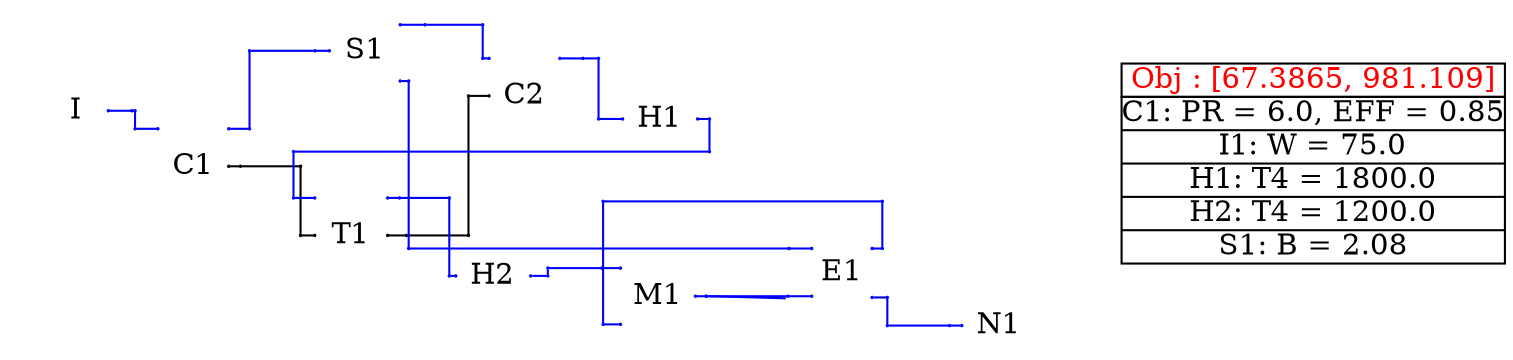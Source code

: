 graph sample24 {
	sizeNode1 [label="" color=white fixedsize=true height=0.01 pos="0,0!" shape=point width=0.01]
	sizeNode2 [label="" color=white fixedsize=true height=0.01 pos="6.777777777777778,2.2816666666666667!" shape=point width=0.01]
	configuration [label="{C1:  PR = 6.0, EFF = 0.85|I1:  W = 75.0|H1:  T4 = 1800.0|H2:  T4 = 1200.0|S1:  B = 2.08}" color=black fixedsize=true height=1.1111111111111112 pos="8.694444444444445,1.1408333333333334!" shape=record width=2.5555555555555554]
	obj [label="Obj : [67.3865, 981.109]" color=black fixedsize=true fontcolor=red height=0.2222222222222222 pos="8.694444444444445,1.8074999999999999!" shape=box width=2.5555555555555554]
	graph [layout=neato overlap=true]
	1 [label="" color=white height=0 image="C:\Users\57725\Desktop\work\component\\I.png" pos="0.4463246487526573,1.6038740878277016!" shape=box width=0]
	"1Label" [label=I color=white fixedsize=true height=0.2222222222222222 pos="0.4463246487526573,1.6038740878277016!" shape=box style=filled width=0.2222222222222222]
	2 [label="" color=white height=0 image="C:\Users\57725\Desktop\work\component\\C.png" pos="1.2280434519413355,1.2336542482552086!" shape=box width=0]
	"2Label" [label=C1 color=white fixedsize=true height=0.2222222222222222 pos="1.2280434519413355,1.2336542482552086!" shape=box style=filled width=0.2222222222222222]
	3 [label="" color=white height=0 image="C:\Users\57725\Desktop\work\component\\T.png" pos="2.2805681874696884,0.7726553206468788!" shape=box width=0]
	"3Label" [label=T1 color=white fixedsize=true height=0.2222222222222222 pos="2.2805681874696884,0.7726553206468788!" shape=box style=filled width=0.2222222222222222]
	4 [label="" color=white height=0 image="C:\Users\57725\Desktop\work\component\\S.png" pos="2.3713006093639146,2.0035419645846173!" shape=box width=0]
	"4Label" [label=S1 color=white fixedsize=true height=0.2222222222222222 pos="2.3713006093639146,2.0035419645846173!" shape=box style=filled width=0.2222222222222222]
	5 [label="" color=white height=0 image="C:\Users\57725\Desktop\work\component\\C.png" pos="3.435755581486025,1.7029222800526855!" shape=box width=0]
	"5Label" [label=C2 color=white fixedsize=true height=0.2222222222222222 pos="3.435755581486025,1.7029222800526855!" shape=box style=filled width=0.2222222222222222]
	6 [label="" color=white height=0 image="C:\Users\57725\Desktop\work\component\\H.png" pos="4.340213671629139,1.54912907441752!" shape=box width=0]
	"6Label" [label=H1 color=white fixedsize=true height=0.2222222222222222 pos="4.340213671629139,1.54912907441752!" shape=box style=filled width=0.2222222222222222]
	7 [label="" color=white height=0 image="C:\Users\57725\Desktop\work\component\\H.png" pos="3.2279201388501617,0.5027629515623349!" shape=box width=0]
	"7Label" [label=H2 color=white fixedsize=true height=0.2222222222222222 pos="3.2279201388501617,0.5027629515623349!" shape=box style=filled width=0.2222222222222222]
	8 [label="" color=white height=0 image="C:\Users\57725\Desktop\work\component\\E.png" pos="5.5520214639231495,0.5258921693415142!" shape=box width=0]
	"8Label" [label=E1 color=white fixedsize=true height=0.2222222222222222 pos="5.5520214639231495,0.5258921693415142!" shape=box style=filled width=0.2222222222222222]
	9 [label="" color=white height=0 image="C:\Users\57725\Desktop\work\component\\M.png" pos="4.32571681582714,0.36741958322978036!" shape=box width=0]
	"9Label" [label=M1 color=white fixedsize=true height=0.2222222222222222 pos="4.32571681582714,0.36741958322978036!" shape=box style=filled width=0.2222222222222222]
	10 [label="" color=white height=0 image="C:\Users\57725\Desktop\work\component\\N.png" pos="6.601694123690188,0.17167322346361066!" shape=box width=0]
	"10Label" [label=N1 color=white fixedsize=true height=0.2222222222222222 pos="6.601694123690188,0.17167322346361066!" shape=box style=filled width=0.2222222222222222]
	"1_e" [label="" color=blue fixedsize=true height=0.01 pos="0.6616024265304351,1.6038740878277016!" shape=point width=0.01]
	"1s_e" [label="" color=blue fixedsize=true height=0.01 pos="0.8184810687759727,1.6038740878277016!" shape=point width=0.01]
	"1_e" -- "1s_e" [color=blue]
	C1_nw [label="" color=blue fixedsize=true height=0.01 pos="0.9919323408302243,1.483612581588542!" shape=point width=0.01]
	C1t_nw [label="" color=blue fixedsize=true height=0.01 pos="0.8396095627706807,1.483612581588542!" shape=point width=0.01]
	C1_nw -- C1t_nw [color=blue]
	blankNode221 [label="" color=blue fixedsize=true height=0.01 pos="0.8396095627706807,1.6038740878277016!" shape=point width=0.01]
	"1s_e" -- blankNode221 [color=blue]
	blankNode221 -- C1t_nw [color=blue]
	C1_e [label="" color=black fixedsize=true height=0.01 pos="1.4641545630524466,1.2336542482552086!" shape=point width=0.01]
	C1s_e [label="" color=black fixedsize=true height=0.01 pos="1.5419633901130376,1.2336542482552086!" shape=point width=0.01]
	C1_e -- C1s_e [color=black]
	T1_w [label="" color=black fixedsize=true height=0.01 pos="2.037512631914133,0.7726553206468788!" shape=point width=0.01]
	T1t_w [label="" color=black fixedsize=true height=0.01 pos="1.9430718098795912,0.7726553206468788!" shape=point width=0.01]
	T1_w -- T1t_w [color=black]
	blankNode222 [label="" color=black fixedsize=true height=0.01 pos="1.9430718098795912,1.2336542482552086!" shape=point width=0.01]
	C1s_e -- blankNode222 [color=black]
	blankNode222 -- T1t_w [color=black]
	C1_ne [label="" color=blue fixedsize=true height=0.01 pos="1.4641545630524466,1.483612581588542!" shape=point width=0.01]
	C1s_ne [label="" color=blue fixedsize=true height=0.01 pos="1.6029731159042535,1.483612581588542!" shape=point width=0.01]
	C1_ne -- C1s_ne [color=blue]
	S1_w [label="" color=blue fixedsize=true height=0.01 pos="2.1351894982528035,2.0035419645846173!" shape=point width=0.01]
	S1t_w [label="" color=blue fixedsize=true height=0.01 pos="2.0380034600754584,2.0035419645846173!" shape=point width=0.01]
	S1_w -- S1t_w [color=blue]
	blankNode223 [label="" color=blue fixedsize=true height=0.01 pos="1.6029731159042535,2.0035419645846173!" shape=point width=0.01]
	C1s_ne -- blankNode223 [color=blue]
	blankNode223 -- S1t_w [color=blue]
	C2_ne [label="" color=blue fixedsize=true height=0.01 pos="3.6718666925971366,1.9529222800526855!" shape=point width=0.01]
	C2s_ne [label="" color=blue fixedsize=true height=0.01 pos="3.827212664949597,1.9529222800526855!" shape=point width=0.01]
	C2_ne -- C2s_ne [color=blue]
	H1_w [label="" color=blue fixedsize=true height=0.01 pos="4.090213671629139,1.54912907441752!" shape=point width=0.01]
	H1t_w [label="" color=blue fixedsize=true height=0.01 pos="3.929738924950082,1.54912907441752!" shape=point width=0.01]
	H1_w -- H1t_w [color=blue]
	blankNode224 [label="" color=blue fixedsize=true height=0.01 pos="3.929738924950082,1.9529222800526855!" shape=point width=0.01]
	C2s_ne -- blankNode224 [color=blue]
	blankNode224 -- H1t_w [color=blue]
	T1_e [label="" color=black fixedsize=true height=0.01 pos="2.523623743025244,0.7726553206468788!" shape=point width=0.01]
	T1s_e [label="" color=black fixedsize=true height=0.01 pos="2.648753181672989,0.7726553206468788!" shape=point width=0.01]
	T1_e -- T1s_e [color=black]
	C2_w [label="" color=black fixedsize=true height=0.01 pos="3.199644470374914,1.7029222800526855!" shape=point width=0.01]
	C2t_w [label="" color=black fixedsize=true height=0.01 pos="3.062645443106276,1.7029222800526855!" shape=point width=0.01]
	C2_w -- C2t_w [color=black]
	blankNode225 [label="" color=black fixedsize=true height=0.01 pos="3.062645443106276,0.7726553206468788!" shape=point width=0.01]
	T1s_e -- blankNode225 [color=black]
	blankNode225 -- C2t_w [color=black]
	T1_ne [label="" color=blue fixedsize=true height=0.01 pos="2.523623743025244,1.0226136539802122!" shape=point width=0.01]
	T1s_ne [label="" color=blue fixedsize=true height=0.01 pos="2.6027266391797323,1.0226136539802122!" shape=point width=0.01]
	T1_ne -- T1s_ne [color=blue]
	H2_w [label="" color=blue fixedsize=true height=0.01 pos="2.9779201388501617,0.5027629515623349!" shape=point width=0.01]
	H2t_w [label="" color=blue fixedsize=true height=0.01 pos="2.934768043506517,0.5027629515623349!" shape=point width=0.01]
	H2_w -- H2t_w [color=blue]
	blankNode226 [label="" color=blue fixedsize=true height=0.01 pos="2.934768043506517,1.0226136539802122!" shape=point width=0.01]
	T1s_ne -- blankNode226 [color=blue]
	blankNode226 -- H2t_w [color=blue]
	S1_ne [label="" color=blue fixedsize=true height=0.01 pos="2.607411720475026,2.1771530756957285!" shape=point width=0.01]
	S1s_ne [label="" color=blue fixedsize=true height=0.01 pos="2.7736644514007773,2.1771530756957285!" shape=point width=0.01]
	S1_ne -- S1s_ne [color=blue]
	C2_nw [label="" color=blue fixedsize=true height=0.01 pos="3.199644470374914,1.9529222800526855!" shape=point width=0.01]
	C2t_nw [label="" color=blue fixedsize=true height=0.01 pos="3.1574871232911863,1.9529222800526855!" shape=point width=0.01]
	C2_nw -- C2t_nw [color=blue]
	blankNode227 [label="" color=blue fixedsize=true height=0.01 pos="3.1574871232911863,2.1771530756957285!" shape=point width=0.01]
	S1s_ne -- blankNode227 [color=blue]
	blankNode227 -- C2t_nw [color=blue]
	S1_se [label="" color=blue fixedsize=true height=0.01 pos="2.607411720475026,1.802153075695728!" shape=point width=0.01]
	S1s_se [label="" color=blue fixedsize=true height=0.01 pos="2.6639273177663725,1.802153075695728!" shape=point width=0.01]
	S1_se -- S1s_se [color=blue]
	E1_nw [label="" color=blue fixedsize=true height=0.01 pos="5.35063257503426,0.6855727248970696!" shape=point width=0.01]
	E1t_nw [label="" color=blue fixedsize=true height=0.01 pos="5.19849848843299,0.6855727248970696!" shape=point width=0.01]
	E1_nw -- E1t_nw [color=blue]
	blankNode228 [label="" color=blue fixedsize=true height=0.01 pos="2.6639273177663725,0.6855727248970696!" shape=point width=0.01]
	S1s_se -- blankNode228 [color=blue]
	blankNode228 -- E1t_nw [color=blue]
	H2_e [label="" color=blue fixedsize=true height=0.01 pos="3.4779201388501617,0.5027629515623349!" shape=point width=0.01]
	H2s_e [label="" color=blue fixedsize=true height=0.01 pos="3.591649463519088,0.5027629515623349!" shape=point width=0.01]
	H2_e -- H2s_e [color=blue]
	M1_nw [label="" color=blue fixedsize=true height=0.01 pos="4.07571681582714,0.5548779165631137!" shape=point width=0.01]
	M1t_nw [label="" color=blue fixedsize=true height=0.01 pos="3.9507312297723263,0.5548779165631137!" shape=point width=0.01]
	M1_nw -- M1t_nw [color=blue]
	blankNode229 [label="" color=blue fixedsize=true height=0.01 pos="3.591649463519088,0.5548779165631137!" shape=point width=0.01]
	H2s_e -- blankNode229 [color=blue]
	blankNode229 -- M1t_nw [color=blue]
	8 [pos="5.5520214639231495,0.5341279165631138!"]
	M1_e [label="" color=blue fixedsize=true height=0.01 pos="4.57571681582714,0.36741958322978036!" shape=point width=0.01]
	M1s_e [label="" color=blue fixedsize=true height=0.01 pos="4.647357307815136,0.36741958322978036!" shape=point width=0.01]
	M1_e -- M1s_e [color=blue]
	E1_sw [label="" color=blue fixedsize=true height=0.01 pos="5.35063257503426,0.36741958322978036!" shape=point width=0.01]
	E1t_sw [label="" color=blue fixedsize=true height=0.01 pos="5.192246621293144,0.36741958322978036!" shape=point width=0.01]
	E1_sw -- E1t_sw [color=blue]
	M1s_e:e -- E1t_sw:sw [color=blue]
	blankNode230 [label="" color=blue fixedsize=true height=0.01 pos="4.647357307815136,0.36741958322978036!" shape=point width=0.01]
	M1s_e -- blankNode230 [color=blue]
	blankNode230 -- E1t_sw [color=blue]
	E1_se [label="" color=blue fixedsize=true height=0.01 pos="5.753410352812038,0.35918383600818077!" shape=point width=0.01]
	E1s_se [label="" color=blue fixedsize=true height=0.01 pos="5.855008524344846,0.35918383600818077!" shape=point width=0.01]
	E1_se -- E1s_se [color=blue]
	N1_w [label="" color=blue fixedsize=true height=0.01 pos="6.351694123690188,0.17167322346361066!" shape=point width=0.01]
	N1t_w [label="" color=blue fixedsize=true height=0.01 pos="6.269427372118681,0.17167322346361066!" shape=point width=0.01]
	N1_w -- N1t_w [color=blue]
	blankNode231 [label="" color=blue fixedsize=true height=0.01 pos="5.855008524344846,0.17167322346361066!" shape=point width=0.01]
	E1s_se -- blankNode231 [color=blue]
	blankNode231 -- N1t_w [color=blue]
	T1_nw [label="" color=blue fixedsize=true height=0.01 pos="2.037512631914133,1.0226136539802122!" shape=point width=0.01]
	T1s_nw [label="" color=blue fixedsize=true height=0.01 pos="1.8960707550031646,1.0226136539802122!" shape=point width=0.01]
	T1_nw -- T1s_nw [color=blue]
	H1_e [label="" color=blue fixedsize=true height=0.01 pos="4.590213671629139,1.54912907441752!" shape=point width=0.01]
	H1t_e [label="" color=blue fixedsize=true height=0.01 pos="4.669278193165773,1.54912907441752!" shape=point width=0.01]
	H1_e -- H1t_e [color=blue]
	blankNode232 [label="" color=blue fixedsize=true height=0.01 pos="1.8960707550031646,1.3313550885339114!" shape=point width=0.01]
	blankNode233 [label="" color=blue fixedsize=true height=0.01 pos="4.669278193165773,1.3313550885339114!" shape=point width=0.01]
	T1s_nw -- blankNode232 [color=blue]
	blankNode232 -- blankNode233 [color=blue]
	blankNode233 -- H1t_e [color=blue]
	M1_sw [label="" color=blue fixedsize=true height=0.01 pos="4.07571681582714,0.17987791656311364!" shape=point width=0.01]
	M1s_sw [label="" color=blue fixedsize=true height=0.01 pos="3.960100323055194,0.17987791656311364!" shape=point width=0.01]
	M1_sw -- M1s_sw [color=blue]
	E1_ne [label="" color=blue fixedsize=true height=0.01 pos="5.753410352812038,0.6855727248970696!" shape=point width=0.01]
	E1t_ne [label="" color=blue fixedsize=true height=0.01 pos="5.821586501338769,0.6855727248970696!" shape=point width=0.01]
	E1_ne -- E1t_ne [color=blue]
	blankNode234 [label="" color=blue fixedsize=true height=0.01 pos="3.960100323055194,0.9999279790042392!" shape=point width=0.01]
	blankNode235 [label="" color=blue fixedsize=true height=0.01 pos="5.821586501338769,0.9999279790042392!" shape=point width=0.01]
	M1s_sw -- blankNode234 [color=blue]
	blankNode234 -- blankNode235 [color=blue]
	blankNode235 -- E1t_ne [color=blue]
}
